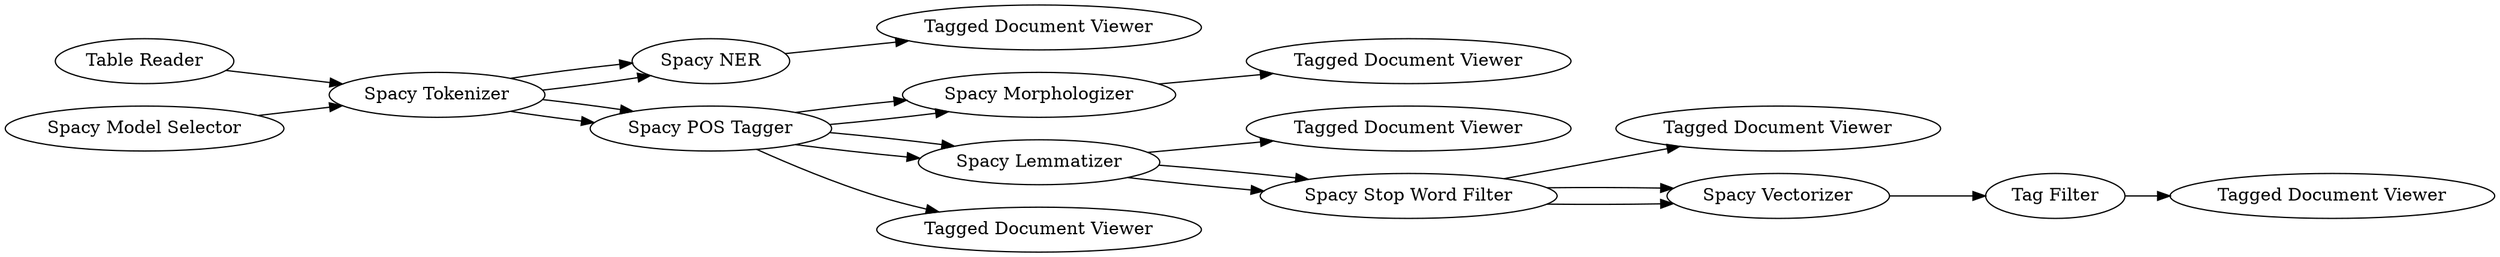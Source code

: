 digraph {
	74 [label="Tagged Document Viewer"]
	291 [label="Tag Filter"]
	292 [label="Table Reader"]
	294 [label="Tagged Document Viewer"]
	295 [label="Tagged Document Viewer"]
	300 [label="Tagged Document Viewer"]
	306 [label="Spacy Model Selector"]
	308 [label="Spacy Tokenizer"]
	309 [label="Spacy NER"]
	310 [label="Spacy POS Tagger"]
	311 [label="Spacy Morphologizer"]
	312 [label="Spacy Lemmatizer"]
	313 [label="Spacy Stop Word Filter"]
	314 [label="Tagged Document Viewer"]
	315 [label="Tagged Document Viewer"]
	316 [label="Spacy Vectorizer"]
	291 -> 295
	292 -> 308
	306 -> 308
	308 -> 309
	308 -> 309
	308 -> 310
	308 -> 310
	309 -> 294
	310 -> 311
	310 -> 311
	310 -> 315
	310 -> 312
	310 -> 312
	311 -> 74
	312 -> 313
	312 -> 313
	312 -> 300
	313 -> 314
	313 -> 316
	313 -> 316
	316 -> 291
	rankdir=LR
}
